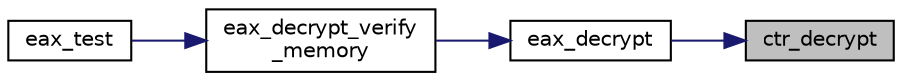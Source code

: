 digraph "ctr_decrypt"
{
 // LATEX_PDF_SIZE
  edge [fontname="Helvetica",fontsize="10",labelfontname="Helvetica",labelfontsize="10"];
  node [fontname="Helvetica",fontsize="10",shape=record];
  rankdir="RL";
  Node4 [label="ctr_decrypt",height=0.2,width=0.4,color="black", fillcolor="grey75", style="filled", fontcolor="black",tooltip="CTR decrypt."];
  Node4 -> Node5 [dir="back",color="midnightblue",fontsize="10",style="solid",fontname="Helvetica"];
  Node5 [label="eax_decrypt",height=0.2,width=0.4,color="black", fillcolor="white", style="filled",URL="$eax__decrypt_8c.html#a7127cf7831b1dc9709d63c026a078b6a",tooltip="Decrypt data with the EAX protocol."];
  Node5 -> Node6 [dir="back",color="midnightblue",fontsize="10",style="solid",fontname="Helvetica"];
  Node6 [label="eax_decrypt_verify\l_memory",height=0.2,width=0.4,color="black", fillcolor="white", style="filled",URL="$eax__decrypt__verify__memory_8c.html#ab4d3f7a8561cc2cbce16949a1ee0d00c",tooltip="Decrypt a block of memory and verify the provided MAC tag with EAX."];
  Node6 -> Node7 [dir="back",color="midnightblue",fontsize="10",style="solid",fontname="Helvetica"];
  Node7 [label="eax_test",height=0.2,width=0.4,color="black", fillcolor="white", style="filled",URL="$eax__test_8c.html#a9e708c531b1c375a3d086f43a192c455",tooltip="Test the EAX implementation."];
}
